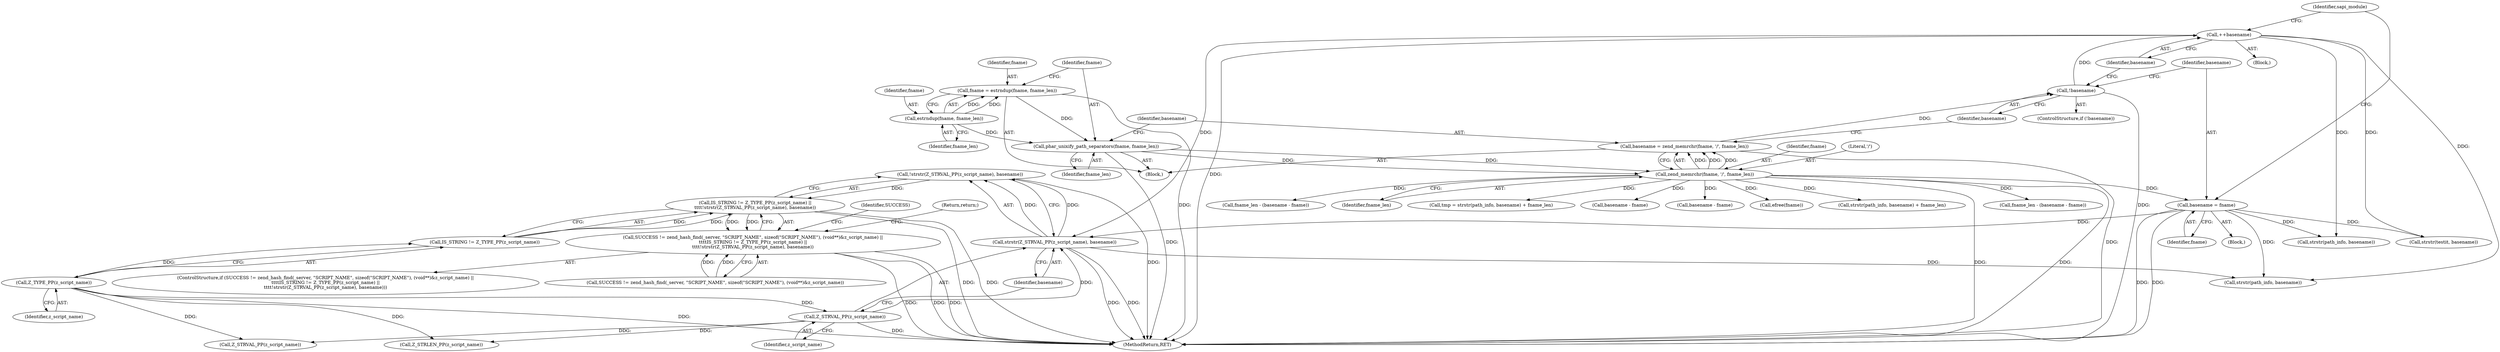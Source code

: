 digraph "0_php_bf58162ddf970f63502837f366930e44d6a992cf@API" {
"1000423" [label="(Call,!strstr(Z_STRVAL_PP(z_script_name), basename))"];
"1000424" [label="(Call,strstr(Z_STRVAL_PP(z_script_name), basename))"];
"1000425" [label="(Call,Z_STRVAL_PP(z_script_name))"];
"1000421" [label="(Call,Z_TYPE_PP(z_script_name))"];
"1000318" [label="(Call,basename = fname)"];
"1000310" [label="(Call,zend_memrchr(fname, '/', fname_len))"];
"1000305" [label="(Call,phar_unixify_path_separators(fname, fname_len))"];
"1000300" [label="(Call,fname = estrndup(fname, fname_len))"];
"1000302" [label="(Call,estrndup(fname, fname_len))"];
"1000323" [label="(Call,++basename)"];
"1000315" [label="(Call,!basename)"];
"1000308" [label="(Call,basename = zend_memrchr(fname, '/', fname_len))"];
"1000418" [label="(Call,IS_STRING != Z_TYPE_PP(z_script_name) ||\n\t\t\t\t!strstr(Z_STRVAL_PP(z_script_name), basename))"];
"1000406" [label="(Call,SUCCESS != zend_hash_find(_server, \"SCRIPT_NAME\", sizeof(\"SCRIPT_NAME\"), (void**)&z_script_name) ||\n\t\t\t\tIS_STRING != Z_TYPE_PP(z_script_name) ||\n\t\t\t\t!strstr(Z_STRVAL_PP(z_script_name), basename))"];
"1000601" [label="(Call,basename - fname)"];
"1000315" [label="(Call,!basename)"];
"1000310" [label="(Call,zend_memrchr(fname, '/', fname_len))"];
"1000433" [label="(Identifier,SUCCESS)"];
"1000945" [label="(Call,efree(fname))"];
"1000867" [label="(Call,strstr(path_info, basename) + fname_len)"];
"1001030" [label="(MethodReturn,RET)"];
"1000309" [label="(Identifier,basename)"];
"1000564" [label="(Call,fname_len - (basename - fname))"];
"1000423" [label="(Call,!strstr(Z_STRVAL_PP(z_script_name), basename))"];
"1000301" [label="(Identifier,fname)"];
"1000427" [label="(Identifier,basename)"];
"1000308" [label="(Call,basename = zend_memrchr(fname, '/', fname_len))"];
"1000599" [label="(Call,fname_len - (basename - fname))"];
"1000307" [label="(Identifier,fname_len)"];
"1000497" [label="(Call,Z_STRVAL_PP(z_script_name))"];
"1000313" [label="(Identifier,fname_len)"];
"1000302" [label="(Call,estrndup(fname, fname_len))"];
"1000311" [label="(Identifier,fname)"];
"1000320" [label="(Identifier,fname)"];
"1000324" [label="(Identifier,basename)"];
"1000318" [label="(Call,basename = fname)"];
"1000584" [label="(Call,strstr(path_info, basename))"];
"1000868" [label="(Call,strstr(path_info, basename))"];
"1000462" [label="(Call,Z_STRLEN_PP(z_script_name))"];
"1000303" [label="(Identifier,fname)"];
"1000322" [label="(Block,)"];
"1000426" [label="(Identifier,z_script_name)"];
"1000425" [label="(Call,Z_STRVAL_PP(z_script_name))"];
"1000405" [label="(ControlStructure,if (SUCCESS != zend_hash_find(_server, \"SCRIPT_NAME\", sizeof(\"SCRIPT_NAME\"), (void**)&z_script_name) ||\n\t\t\t\tIS_STRING != Z_TYPE_PP(z_script_name) ||\n\t\t\t\t!strstr(Z_STRVAL_PP(z_script_name), basename)))"];
"1000418" [label="(Call,IS_STRING != Z_TYPE_PP(z_script_name) ||\n\t\t\t\t!strstr(Z_STRVAL_PP(z_script_name), basename))"];
"1000421" [label="(Call,Z_TYPE_PP(z_script_name))"];
"1000319" [label="(Identifier,basename)"];
"1000865" [label="(Call,tmp = strstr(path_info, basename) + fname_len)"];
"1000304" [label="(Identifier,fname_len)"];
"1000316" [label="(Identifier,basename)"];
"1000305" [label="(Call,phar_unixify_path_separators(fname, fname_len))"];
"1000422" [label="(Identifier,z_script_name)"];
"1000407" [label="(Call,SUCCESS != zend_hash_find(_server, \"SCRIPT_NAME\", sizeof(\"SCRIPT_NAME\"), (void**)&z_script_name))"];
"1000513" [label="(Call,strstr(testit, basename))"];
"1000419" [label="(Call,IS_STRING != Z_TYPE_PP(z_script_name))"];
"1000406" [label="(Call,SUCCESS != zend_hash_find(_server, \"SCRIPT_NAME\", sizeof(\"SCRIPT_NAME\"), (void**)&z_script_name) ||\n\t\t\t\tIS_STRING != Z_TYPE_PP(z_script_name) ||\n\t\t\t\t!strstr(Z_STRVAL_PP(z_script_name), basename))"];
"1000429" [label="(Return,return;)"];
"1000317" [label="(Block,)"];
"1000331" [label="(Identifier,sapi_module)"];
"1000314" [label="(ControlStructure,if (!basename))"];
"1000312" [label="(Literal,'/')"];
"1000300" [label="(Call,fname = estrndup(fname, fname_len))"];
"1000424" [label="(Call,strstr(Z_STRVAL_PP(z_script_name), basename))"];
"1000182" [label="(Block,)"];
"1000306" [label="(Identifier,fname)"];
"1000323" [label="(Call,++basename)"];
"1000566" [label="(Call,basename - fname)"];
"1000423" -> "1000418"  [label="AST: "];
"1000423" -> "1000424"  [label="CFG: "];
"1000424" -> "1000423"  [label="AST: "];
"1000418" -> "1000423"  [label="CFG: "];
"1000423" -> "1001030"  [label="DDG: "];
"1000423" -> "1000418"  [label="DDG: "];
"1000424" -> "1000423"  [label="DDG: "];
"1000424" -> "1000423"  [label="DDG: "];
"1000424" -> "1000427"  [label="CFG: "];
"1000425" -> "1000424"  [label="AST: "];
"1000427" -> "1000424"  [label="AST: "];
"1000424" -> "1001030"  [label="DDG: "];
"1000424" -> "1001030"  [label="DDG: "];
"1000425" -> "1000424"  [label="DDG: "];
"1000318" -> "1000424"  [label="DDG: "];
"1000323" -> "1000424"  [label="DDG: "];
"1000424" -> "1000868"  [label="DDG: "];
"1000425" -> "1000426"  [label="CFG: "];
"1000426" -> "1000425"  [label="AST: "];
"1000427" -> "1000425"  [label="CFG: "];
"1000425" -> "1001030"  [label="DDG: "];
"1000421" -> "1000425"  [label="DDG: "];
"1000425" -> "1000462"  [label="DDG: "];
"1000425" -> "1000497"  [label="DDG: "];
"1000421" -> "1000419"  [label="AST: "];
"1000421" -> "1000422"  [label="CFG: "];
"1000422" -> "1000421"  [label="AST: "];
"1000419" -> "1000421"  [label="CFG: "];
"1000421" -> "1001030"  [label="DDG: "];
"1000421" -> "1000419"  [label="DDG: "];
"1000421" -> "1000462"  [label="DDG: "];
"1000421" -> "1000497"  [label="DDG: "];
"1000318" -> "1000317"  [label="AST: "];
"1000318" -> "1000320"  [label="CFG: "];
"1000319" -> "1000318"  [label="AST: "];
"1000320" -> "1000318"  [label="AST: "];
"1000331" -> "1000318"  [label="CFG: "];
"1000318" -> "1001030"  [label="DDG: "];
"1000318" -> "1001030"  [label="DDG: "];
"1000310" -> "1000318"  [label="DDG: "];
"1000318" -> "1000513"  [label="DDG: "];
"1000318" -> "1000584"  [label="DDG: "];
"1000318" -> "1000868"  [label="DDG: "];
"1000310" -> "1000308"  [label="AST: "];
"1000310" -> "1000313"  [label="CFG: "];
"1000311" -> "1000310"  [label="AST: "];
"1000312" -> "1000310"  [label="AST: "];
"1000313" -> "1000310"  [label="AST: "];
"1000308" -> "1000310"  [label="CFG: "];
"1000310" -> "1001030"  [label="DDG: "];
"1000310" -> "1001030"  [label="DDG: "];
"1000310" -> "1000308"  [label="DDG: "];
"1000310" -> "1000308"  [label="DDG: "];
"1000310" -> "1000308"  [label="DDG: "];
"1000305" -> "1000310"  [label="DDG: "];
"1000305" -> "1000310"  [label="DDG: "];
"1000310" -> "1000564"  [label="DDG: "];
"1000310" -> "1000566"  [label="DDG: "];
"1000310" -> "1000599"  [label="DDG: "];
"1000310" -> "1000601"  [label="DDG: "];
"1000310" -> "1000865"  [label="DDG: "];
"1000310" -> "1000867"  [label="DDG: "];
"1000310" -> "1000945"  [label="DDG: "];
"1000305" -> "1000182"  [label="AST: "];
"1000305" -> "1000307"  [label="CFG: "];
"1000306" -> "1000305"  [label="AST: "];
"1000307" -> "1000305"  [label="AST: "];
"1000309" -> "1000305"  [label="CFG: "];
"1000305" -> "1001030"  [label="DDG: "];
"1000300" -> "1000305"  [label="DDG: "];
"1000302" -> "1000305"  [label="DDG: "];
"1000300" -> "1000182"  [label="AST: "];
"1000300" -> "1000302"  [label="CFG: "];
"1000301" -> "1000300"  [label="AST: "];
"1000302" -> "1000300"  [label="AST: "];
"1000306" -> "1000300"  [label="CFG: "];
"1000300" -> "1001030"  [label="DDG: "];
"1000302" -> "1000300"  [label="DDG: "];
"1000302" -> "1000300"  [label="DDG: "];
"1000302" -> "1000304"  [label="CFG: "];
"1000303" -> "1000302"  [label="AST: "];
"1000304" -> "1000302"  [label="AST: "];
"1000323" -> "1000322"  [label="AST: "];
"1000323" -> "1000324"  [label="CFG: "];
"1000324" -> "1000323"  [label="AST: "];
"1000331" -> "1000323"  [label="CFG: "];
"1000323" -> "1001030"  [label="DDG: "];
"1000315" -> "1000323"  [label="DDG: "];
"1000323" -> "1000513"  [label="DDG: "];
"1000323" -> "1000584"  [label="DDG: "];
"1000323" -> "1000868"  [label="DDG: "];
"1000315" -> "1000314"  [label="AST: "];
"1000315" -> "1000316"  [label="CFG: "];
"1000316" -> "1000315"  [label="AST: "];
"1000319" -> "1000315"  [label="CFG: "];
"1000324" -> "1000315"  [label="CFG: "];
"1000315" -> "1001030"  [label="DDG: "];
"1000308" -> "1000315"  [label="DDG: "];
"1000308" -> "1000182"  [label="AST: "];
"1000309" -> "1000308"  [label="AST: "];
"1000316" -> "1000308"  [label="CFG: "];
"1000308" -> "1001030"  [label="DDG: "];
"1000418" -> "1000406"  [label="AST: "];
"1000418" -> "1000419"  [label="CFG: "];
"1000419" -> "1000418"  [label="AST: "];
"1000406" -> "1000418"  [label="CFG: "];
"1000418" -> "1001030"  [label="DDG: "];
"1000418" -> "1001030"  [label="DDG: "];
"1000418" -> "1000406"  [label="DDG: "];
"1000418" -> "1000406"  [label="DDG: "];
"1000419" -> "1000418"  [label="DDG: "];
"1000419" -> "1000418"  [label="DDG: "];
"1000406" -> "1000405"  [label="AST: "];
"1000406" -> "1000407"  [label="CFG: "];
"1000407" -> "1000406"  [label="AST: "];
"1000429" -> "1000406"  [label="CFG: "];
"1000433" -> "1000406"  [label="CFG: "];
"1000406" -> "1001030"  [label="DDG: "];
"1000406" -> "1001030"  [label="DDG: "];
"1000406" -> "1001030"  [label="DDG: "];
"1000407" -> "1000406"  [label="DDG: "];
"1000407" -> "1000406"  [label="DDG: "];
}
